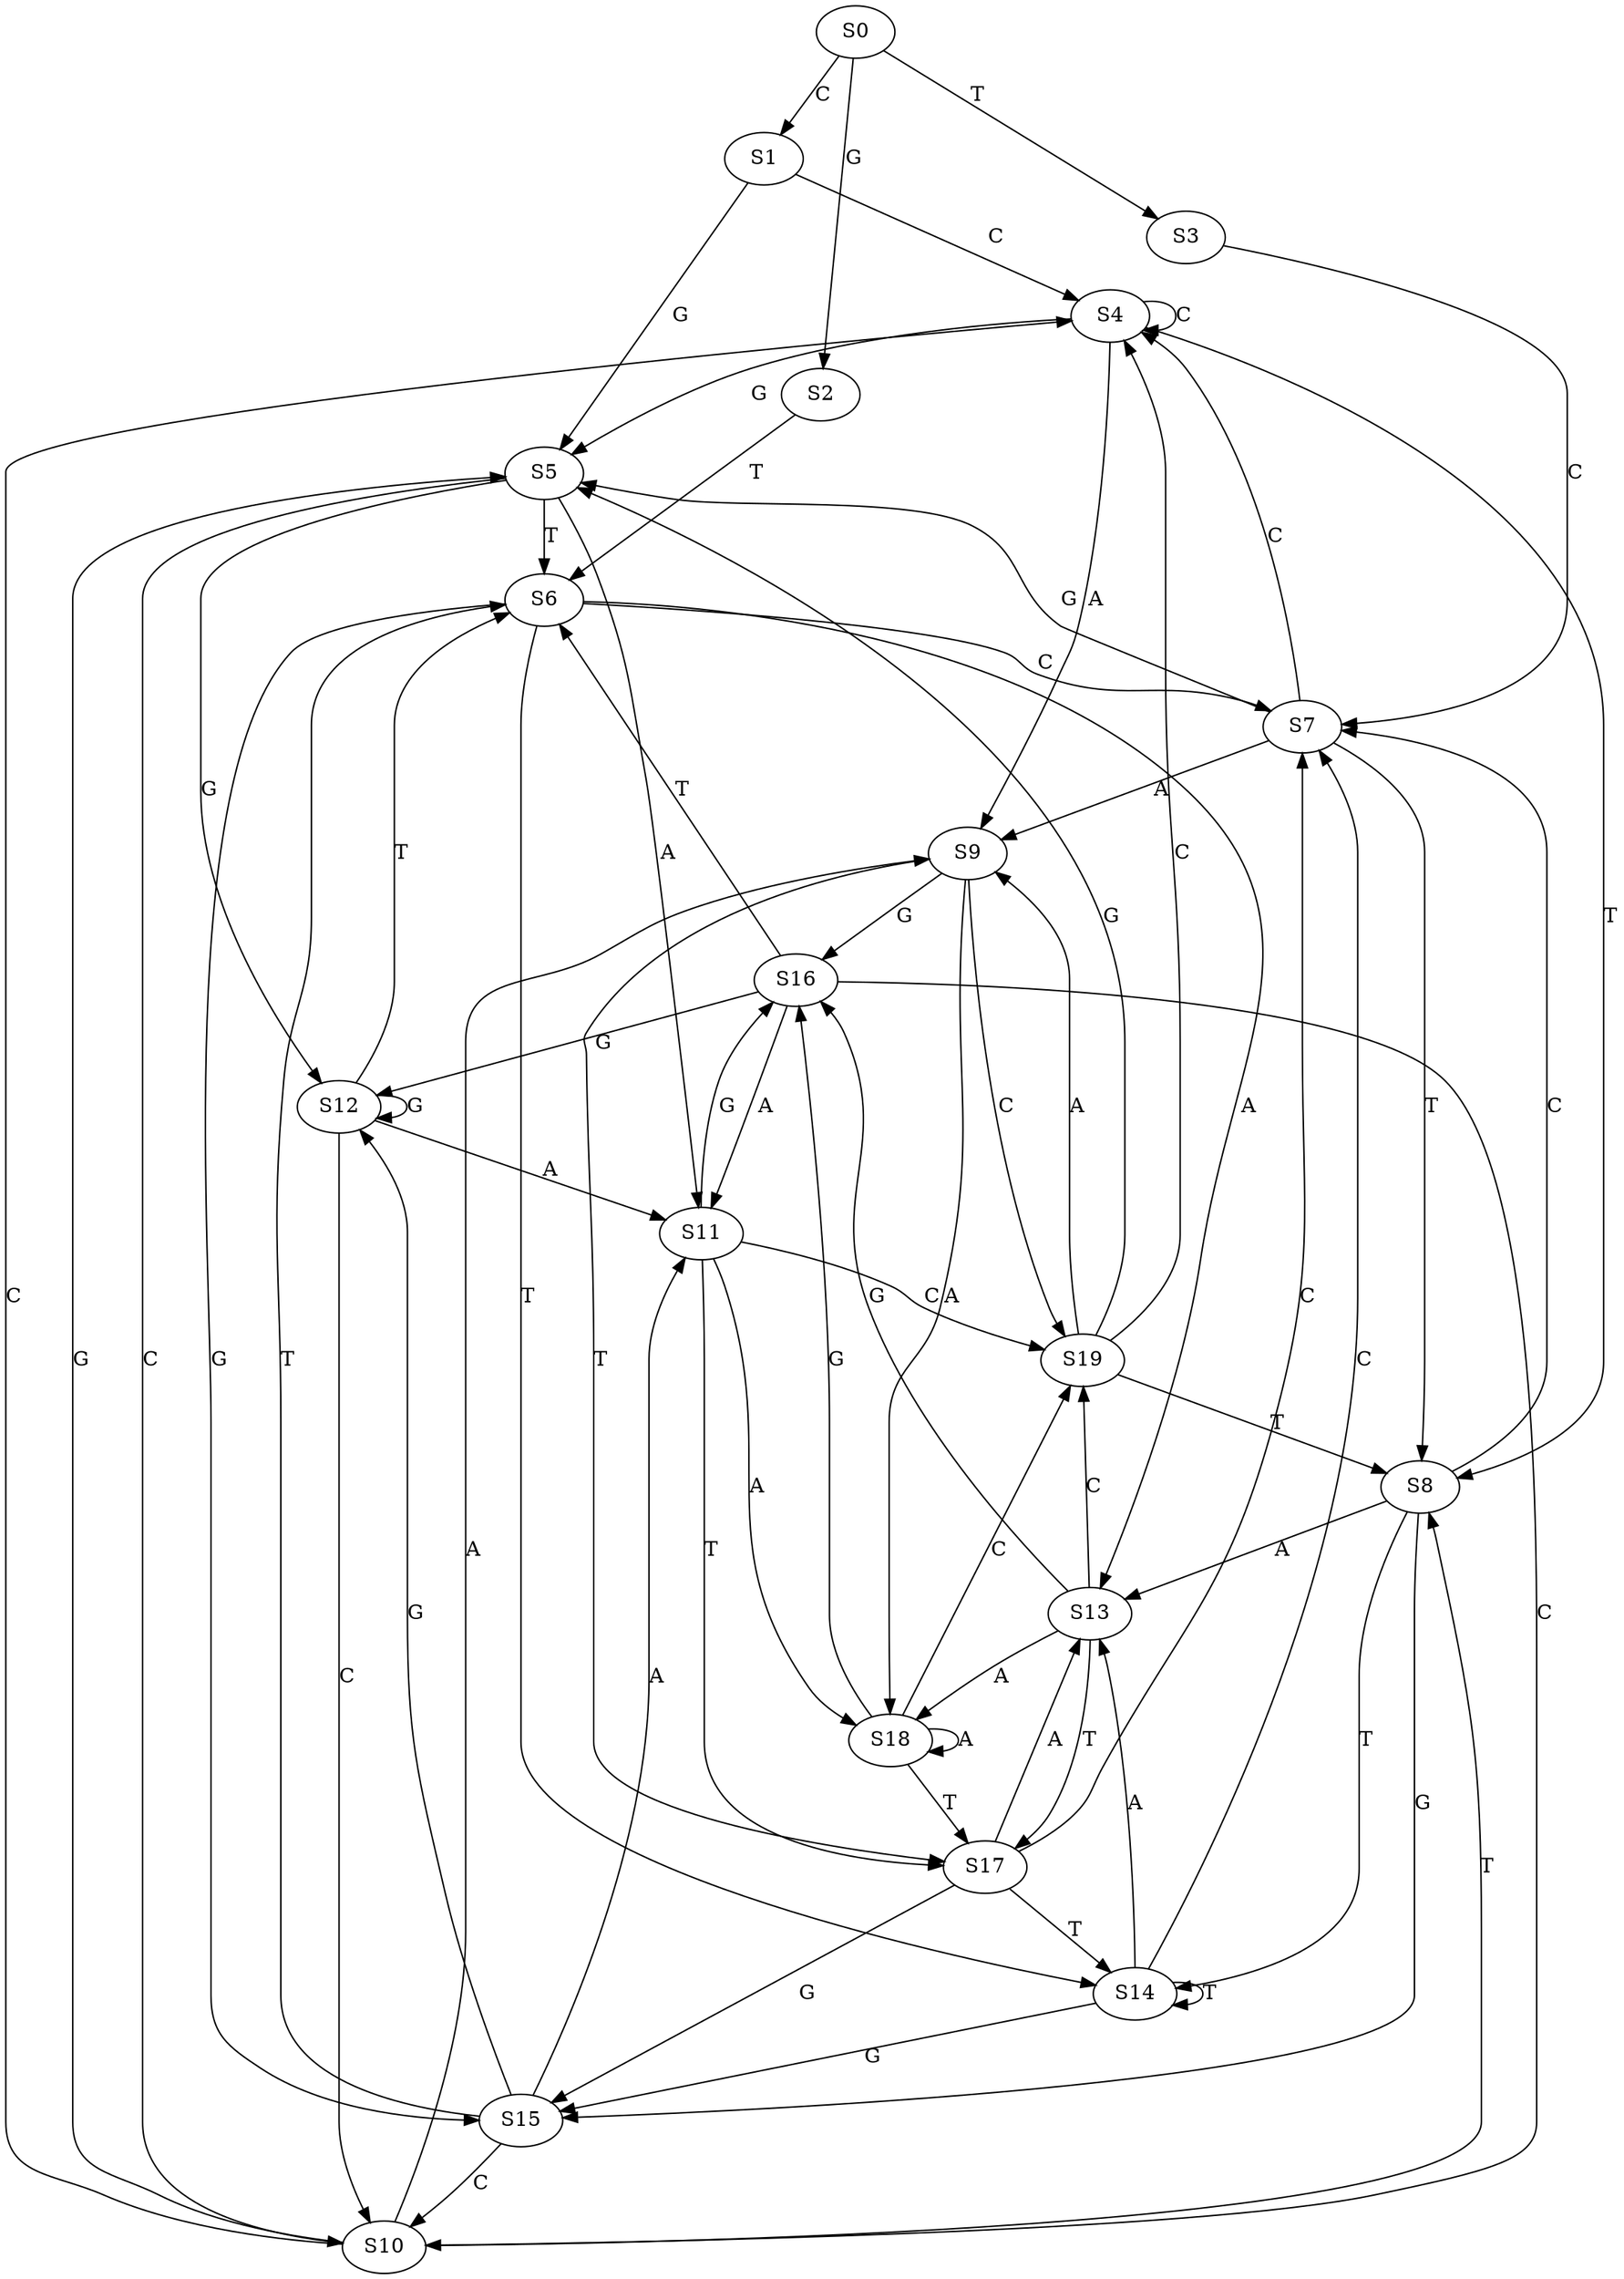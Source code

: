 strict digraph  {
	S0 -> S1 [ label = C ];
	S0 -> S2 [ label = G ];
	S0 -> S3 [ label = T ];
	S1 -> S4 [ label = C ];
	S1 -> S5 [ label = G ];
	S2 -> S6 [ label = T ];
	S3 -> S7 [ label = C ];
	S4 -> S5 [ label = G ];
	S4 -> S8 [ label = T ];
	S4 -> S9 [ label = A ];
	S4 -> S4 [ label = C ];
	S5 -> S10 [ label = C ];
	S5 -> S11 [ label = A ];
	S5 -> S6 [ label = T ];
	S5 -> S12 [ label = G ];
	S6 -> S13 [ label = A ];
	S6 -> S7 [ label = C ];
	S6 -> S14 [ label = T ];
	S6 -> S15 [ label = G ];
	S7 -> S5 [ label = G ];
	S7 -> S9 [ label = A ];
	S7 -> S4 [ label = C ];
	S7 -> S8 [ label = T ];
	S8 -> S14 [ label = T ];
	S8 -> S15 [ label = G ];
	S8 -> S13 [ label = A ];
	S8 -> S7 [ label = C ];
	S9 -> S16 [ label = G ];
	S9 -> S17 [ label = T ];
	S9 -> S18 [ label = A ];
	S9 -> S19 [ label = C ];
	S10 -> S8 [ label = T ];
	S10 -> S4 [ label = C ];
	S10 -> S9 [ label = A ];
	S10 -> S5 [ label = G ];
	S11 -> S18 [ label = A ];
	S11 -> S19 [ label = C ];
	S11 -> S16 [ label = G ];
	S11 -> S17 [ label = T ];
	S12 -> S10 [ label = C ];
	S12 -> S12 [ label = G ];
	S12 -> S6 [ label = T ];
	S12 -> S11 [ label = A ];
	S13 -> S16 [ label = G ];
	S13 -> S19 [ label = C ];
	S13 -> S18 [ label = A ];
	S13 -> S17 [ label = T ];
	S14 -> S13 [ label = A ];
	S14 -> S7 [ label = C ];
	S14 -> S14 [ label = T ];
	S14 -> S15 [ label = G ];
	S15 -> S10 [ label = C ];
	S15 -> S12 [ label = G ];
	S15 -> S11 [ label = A ];
	S15 -> S6 [ label = T ];
	S16 -> S11 [ label = A ];
	S16 -> S12 [ label = G ];
	S16 -> S6 [ label = T ];
	S16 -> S10 [ label = C ];
	S17 -> S7 [ label = C ];
	S17 -> S13 [ label = A ];
	S17 -> S14 [ label = T ];
	S17 -> S15 [ label = G ];
	S18 -> S19 [ label = C ];
	S18 -> S18 [ label = A ];
	S18 -> S17 [ label = T ];
	S18 -> S16 [ label = G ];
	S19 -> S4 [ label = C ];
	S19 -> S9 [ label = A ];
	S19 -> S8 [ label = T ];
	S19 -> S5 [ label = G ];
}
